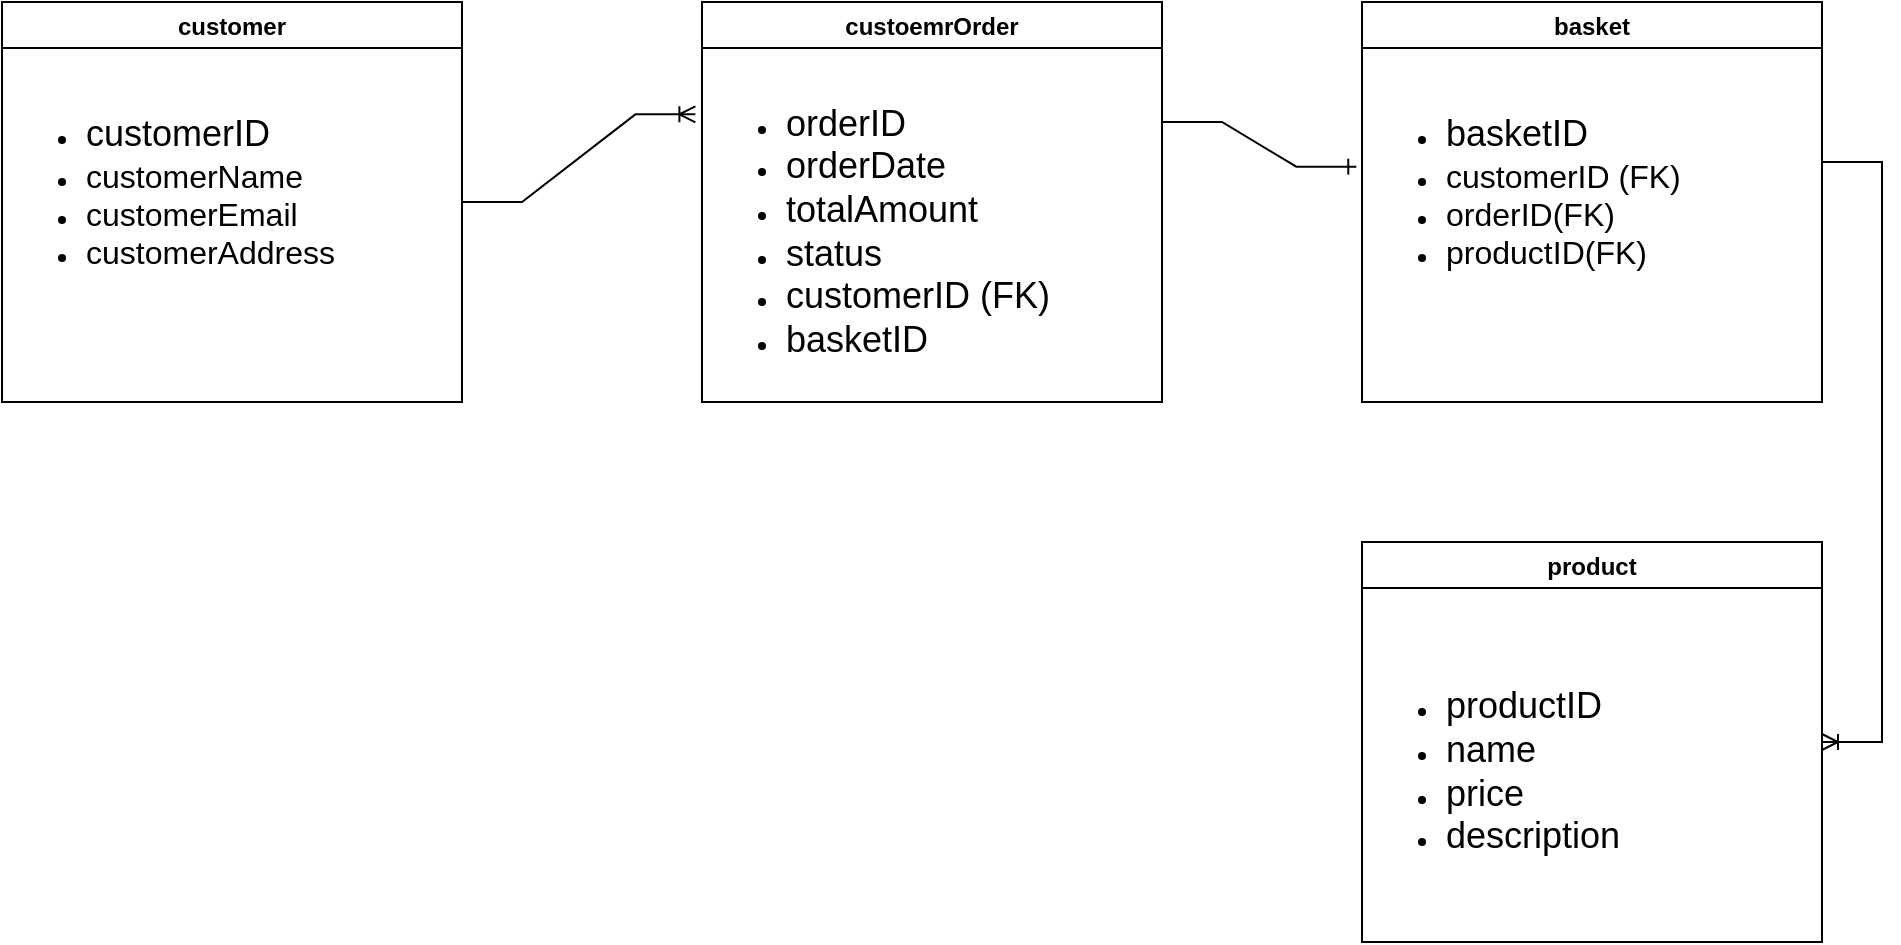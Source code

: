 <mxfile version="24.7.14">
  <diagram name="Page-1" id="pWI5kqXfvjS0KrytCTHx">
    <mxGraphModel dx="1290" dy="557" grid="1" gridSize="10" guides="1" tooltips="1" connect="1" arrows="1" fold="1" page="1" pageScale="1" pageWidth="827" pageHeight="1169" math="0" shadow="0">
      <root>
        <mxCell id="0" />
        <mxCell id="1" parent="0" />
        <mxCell id="k3DBrhzVBeEtKN0aY9EV-13" value="customer" style="swimlane;" vertex="1" parent="1">
          <mxGeometry x="20" y="20" width="230" height="200" as="geometry" />
        </mxCell>
        <mxCell id="k3DBrhzVBeEtKN0aY9EV-14" value="&lt;ul&gt;&lt;li&gt;&lt;font style=&quot;font-size: 18px;&quot;&gt;customerID&lt;/font&gt;&lt;/li&gt;&lt;li&gt;&lt;font size=&quot;3&quot;&gt;customerName&lt;/font&gt;&lt;/li&gt;&lt;li&gt;&lt;font size=&quot;3&quot;&gt;customerEmail&lt;/font&gt;&lt;/li&gt;&lt;li&gt;&lt;font size=&quot;3&quot;&gt;customerAddress&lt;/font&gt;&lt;/li&gt;&lt;/ul&gt;" style="text;strokeColor=none;fillColor=none;html=1;whiteSpace=wrap;verticalAlign=middle;overflow=hidden;" vertex="1" parent="k3DBrhzVBeEtKN0aY9EV-13">
          <mxGeometry y="40" width="220" height="110" as="geometry" />
        </mxCell>
        <mxCell id="k3DBrhzVBeEtKN0aY9EV-15" value="basket" style="swimlane;" vertex="1" parent="1">
          <mxGeometry x="700" y="20" width="230" height="200" as="geometry" />
        </mxCell>
        <mxCell id="k3DBrhzVBeEtKN0aY9EV-16" value="&lt;ul&gt;&lt;li&gt;&lt;span style=&quot;font-size: 18px;&quot;&gt;basketID&lt;/span&gt;&lt;/li&gt;&lt;li&gt;&lt;font size=&quot;3&quot;&gt;customerID (FK)&lt;/font&gt;&lt;/li&gt;&lt;li&gt;&lt;font size=&quot;3&quot;&gt;orderID(FK)&lt;/font&gt;&lt;/li&gt;&lt;li&gt;&lt;font size=&quot;3&quot;&gt;productID(FK)&lt;/font&gt;&lt;/li&gt;&lt;/ul&gt;" style="text;strokeColor=none;fillColor=none;html=1;whiteSpace=wrap;verticalAlign=middle;overflow=hidden;" vertex="1" parent="k3DBrhzVBeEtKN0aY9EV-15">
          <mxGeometry y="40" width="220" height="110" as="geometry" />
        </mxCell>
        <mxCell id="k3DBrhzVBeEtKN0aY9EV-17" value="custoemrOrder" style="swimlane;startSize=23;" vertex="1" parent="1">
          <mxGeometry x="370" y="20" width="230" height="200" as="geometry" />
        </mxCell>
        <mxCell id="k3DBrhzVBeEtKN0aY9EV-18" value="&lt;ul&gt;&lt;li&gt;&lt;span style=&quot;font-size: 18px;&quot;&gt;orderID&lt;/span&gt;&lt;/li&gt;&lt;li&gt;&lt;span style=&quot;font-size: 18px;&quot;&gt;orderDate&lt;/span&gt;&lt;/li&gt;&lt;li&gt;&lt;span style=&quot;font-size: 18px;&quot;&gt;totalAmount&lt;/span&gt;&lt;/li&gt;&lt;li&gt;&lt;span style=&quot;font-size: 18px;&quot;&gt;status&lt;/span&gt;&lt;/li&gt;&lt;li&gt;&lt;span style=&quot;font-size: 18px;&quot;&gt;customerID (FK)&lt;/span&gt;&lt;/li&gt;&lt;li&gt;&lt;span style=&quot;font-size: 18px;&quot;&gt;basketID&lt;/span&gt;&lt;/li&gt;&lt;/ul&gt;" style="text;strokeColor=none;fillColor=none;html=1;whiteSpace=wrap;verticalAlign=middle;overflow=hidden;" vertex="1" parent="k3DBrhzVBeEtKN0aY9EV-17">
          <mxGeometry y="30" width="220" height="170" as="geometry" />
        </mxCell>
        <mxCell id="k3DBrhzVBeEtKN0aY9EV-19" value="product" style="swimlane;startSize=23;" vertex="1" parent="1">
          <mxGeometry x="700" y="290" width="230" height="200" as="geometry" />
        </mxCell>
        <mxCell id="k3DBrhzVBeEtKN0aY9EV-20" value="&lt;ul&gt;&lt;li&gt;&lt;span style=&quot;font-size: 18px;&quot;&gt;productID&lt;/span&gt;&lt;/li&gt;&lt;li&gt;&lt;span style=&quot;font-size: 18px;&quot;&gt;name&lt;/span&gt;&lt;/li&gt;&lt;li&gt;&lt;span style=&quot;font-size: 18px;&quot;&gt;price&lt;/span&gt;&lt;/li&gt;&lt;li&gt;&lt;span style=&quot;font-size: 18px;&quot;&gt;description&lt;/span&gt;&lt;/li&gt;&lt;/ul&gt;" style="text;strokeColor=none;fillColor=none;html=1;whiteSpace=wrap;verticalAlign=middle;overflow=hidden;" vertex="1" parent="k3DBrhzVBeEtKN0aY9EV-19">
          <mxGeometry y="30" width="220" height="170" as="geometry" />
        </mxCell>
        <mxCell id="k3DBrhzVBeEtKN0aY9EV-21" value="" style="edgeStyle=entityRelationEdgeStyle;fontSize=12;html=1;endArrow=ERoneToMany;rounded=0;entryX=-0.015;entryY=0.154;entryDx=0;entryDy=0;entryPerimeter=0;" edge="1" parent="1" target="k3DBrhzVBeEtKN0aY9EV-18">
          <mxGeometry width="100" height="100" relative="1" as="geometry">
            <mxPoint x="250" y="120" as="sourcePoint" />
            <mxPoint x="350" y="20" as="targetPoint" />
          </mxGeometry>
        </mxCell>
        <mxCell id="k3DBrhzVBeEtKN0aY9EV-22" value="" style="edgeStyle=entityRelationEdgeStyle;fontSize=12;html=1;endArrow=ERone;endFill=1;rounded=0;entryX=-0.013;entryY=0.385;entryDx=0;entryDy=0;entryPerimeter=0;" edge="1" parent="1" target="k3DBrhzVBeEtKN0aY9EV-16">
          <mxGeometry width="100" height="100" relative="1" as="geometry">
            <mxPoint x="600" y="80" as="sourcePoint" />
            <mxPoint x="700" y="-20" as="targetPoint" />
          </mxGeometry>
        </mxCell>
        <mxCell id="k3DBrhzVBeEtKN0aY9EV-23" value="" style="edgeStyle=entityRelationEdgeStyle;fontSize=12;html=1;endArrow=ERoneToMany;rounded=0;entryX=1;entryY=0.5;entryDx=0;entryDy=0;" edge="1" parent="1" target="k3DBrhzVBeEtKN0aY9EV-19">
          <mxGeometry width="100" height="100" relative="1" as="geometry">
            <mxPoint x="930" y="100" as="sourcePoint" />
            <mxPoint x="1050" y="390" as="targetPoint" />
            <Array as="points">
              <mxPoint x="1130" y="120" />
              <mxPoint x="1130" y="250" />
              <mxPoint x="1160" y="190" />
              <mxPoint x="1170" y="200" />
            </Array>
          </mxGeometry>
        </mxCell>
      </root>
    </mxGraphModel>
  </diagram>
</mxfile>
